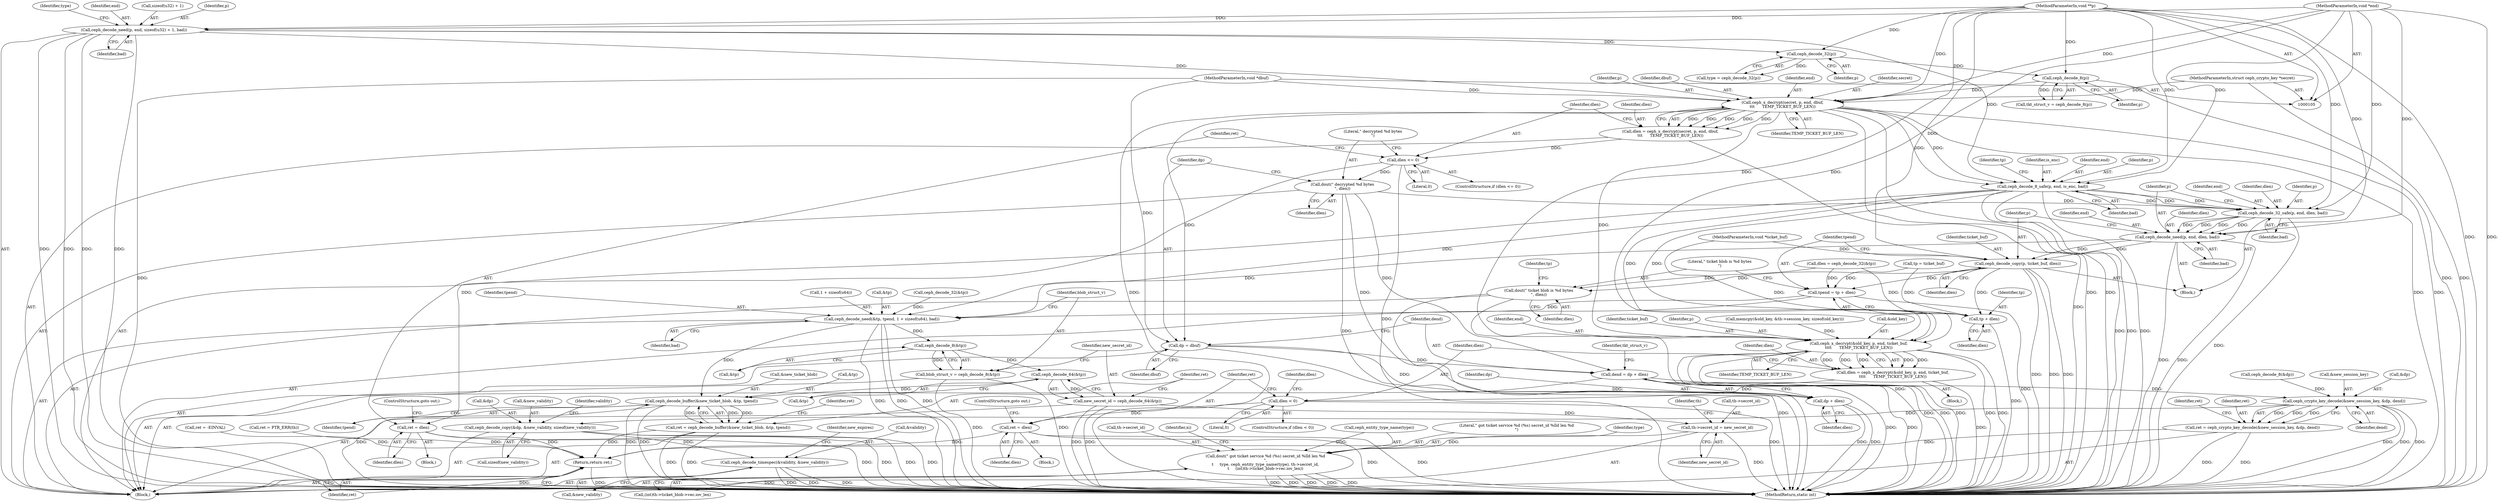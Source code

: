 digraph "1_linux_c27a3e4d667fdcad3db7b104f75659478e0c68d8_2@API" {
"1000180" [label="(Call,ceph_x_decrypt(secret, p, end, dbuf,\n\t\t\t      TEMP_TICKET_BUF_LEN))"];
"1000107" [label="(MethodParameterIn,struct ceph_crypto_key *secret)"];
"1000157" [label="(Call,ceph_decode_8(p))"];
"1000148" [label="(Call,ceph_decode_32(p))"];
"1000138" [label="(Call,ceph_decode_need(p, end, sizeof(u32) + 1, bad))"];
"1000108" [label="(MethodParameterIn,void **p)"];
"1000109" [label="(MethodParameterIn,void *end)"];
"1000110" [label="(MethodParameterIn,void *dbuf)"];
"1000178" [label="(Call,dlen = ceph_x_decrypt(secret, p, end, dbuf,\n\t\t\t      TEMP_TICKET_BUF_LEN))"];
"1000187" [label="(Call,dlen <= 0)"];
"1000191" [label="(Call,ret = dlen)"];
"1000426" [label="(Return,return ret;)"];
"1000195" [label="(Call,dout(\" decrypted %d bytes\n\", dlen))"];
"1000201" [label="(Call,dend = dp + dlen)"];
"1000227" [label="(Call,ceph_crypto_key_decode(&new_session_key, &dp, dend))"];
"1000225" [label="(Call,ret = ceph_crypto_key_decode(&new_session_key, &dp, dend))"];
"1000236" [label="(Call,ceph_decode_copy(&dp, &new_validity, sizeof(new_validity)))"];
"1000243" [label="(Call,ceph_decode_timespec(&validity, &new_validity))"];
"1000203" [label="(Call,dp + dlen)"];
"1000306" [label="(Call,ceph_decode_32_safe(p, end, dlen, bad))"];
"1000311" [label="(Call,ceph_decode_need(p, end, dlen, bad))"];
"1000316" [label="(Call,ceph_decode_copy(p, ticket_buf, dlen))"];
"1000320" [label="(Call,tpend = tp + dlen)"];
"1000328" [label="(Call,ceph_decode_need(&tp, tpend, 1 + sizeof(u64), bad))"];
"1000339" [label="(Call,ceph_decode_8(&tp))"];
"1000337" [label="(Call,blob_struct_v = ceph_decode_8(&tp))"];
"1000344" [label="(Call,ceph_decode_64(&tp))"];
"1000342" [label="(Call,new_secret_id = ceph_decode_64(&tp))"];
"1000386" [label="(Call,th->secret_id = new_secret_id)"];
"1000401" [label="(Call,dout(\" got ticket service %d (%s) secret_id %lld len %d\n\",\n\t     type, ceph_entity_type_name(type), th->secret_id,\n\t     (int)th->ticket_blob->vec.iov_len))"];
"1000349" [label="(Call,ceph_decode_buffer(&new_ticket_blob, &tp, tpend))"];
"1000347" [label="(Call,ret = ceph_decode_buffer(&new_ticket_blob, &tp, tpend))"];
"1000322" [label="(Call,tp + dlen)"];
"1000325" [label="(Call,dout(\" ticket blob is %d bytes\n\", dlen))"];
"1000198" [label="(Call,dp = dbuf)"];
"1000268" [label="(Call,ceph_decode_8_safe(p, end, is_enc, bad))"];
"1000283" [label="(Call,ceph_x_decrypt(&old_key, p, end, ticket_buf,\n\t\t\t\t      TEMP_TICKET_BUF_LEN))"];
"1000281" [label="(Call,dlen = ceph_x_decrypt(&old_key, p, end, ticket_buf,\n\t\t\t\t      TEMP_TICKET_BUF_LEN))"];
"1000291" [label="(Call,dlen < 0)"];
"1000295" [label="(Call,ret = dlen)"];
"1000108" [label="(MethodParameterIn,void **p)"];
"1000249" [label="(Identifier,new_expires)"];
"1000189" [label="(Literal,0)"];
"1000326" [label="(Literal,\" ticket blob is %d bytes\n\")"];
"1000109" [label="(MethodParameterIn,void *end)"];
"1000274" [label="(Identifier,tp)"];
"1000401" [label="(Call,dout(\" got ticket service %d (%s) secret_id %lld len %d\n\",\n\t     type, ceph_entity_type_name(type), th->secret_id,\n\t     (int)th->ticket_blob->vec.iov_len))"];
"1000308" [label="(Identifier,end)"];
"1000199" [label="(Identifier,dp)"];
"1000243" [label="(Call,ceph_decode_timespec(&validity, &new_validity))"];
"1000340" [label="(Call,&tp)"];
"1000197" [label="(Identifier,dlen)"];
"1000288" [label="(Identifier,ticket_buf)"];
"1000298" [label="(ControlStructure,goto out;)"];
"1000295" [label="(Call,ret = dlen)"];
"1000402" [label="(Literal,\" got ticket service %d (%s) secret_id %lld len %d\n\")"];
"1000180" [label="(Call,ceph_x_decrypt(secret, p, end, dbuf,\n\t\t\t      TEMP_TICKET_BUF_LEN))"];
"1000286" [label="(Identifier,p)"];
"1000293" [label="(Literal,0)"];
"1000207" [label="(Identifier,tkt_struct_v)"];
"1000230" [label="(Call,&dp)"];
"1000191" [label="(Call,ret = dlen)"];
"1000187" [label="(Call,dlen <= 0)"];
"1000345" [label="(Call,&tp)"];
"1000352" [label="(Call,&tp)"];
"1000158" [label="(Identifier,p)"];
"1000313" [label="(Identifier,end)"];
"1000336" [label="(Identifier,bad)"];
"1000403" [label="(Identifier,type)"];
"1000271" [label="(Identifier,is_enc)"];
"1000330" [label="(Identifier,tp)"];
"1000139" [label="(Identifier,p)"];
"1000309" [label="(Identifier,dlen)"];
"1000314" [label="(Identifier,dlen)"];
"1000188" [label="(Identifier,dlen)"];
"1000290" [label="(ControlStructure,if (dlen < 0))"];
"1000226" [label="(Identifier,ret)"];
"1000307" [label="(Identifier,p)"];
"1000204" [label="(Identifier,dp)"];
"1000182" [label="(Identifier,p)"];
"1000179" [label="(Identifier,dlen)"];
"1000232" [label="(Identifier,dend)"];
"1000356" [label="(Identifier,ret)"];
"1000297" [label="(Identifier,dlen)"];
"1000205" [label="(Identifier,dlen)"];
"1000354" [label="(Identifier,tpend)"];
"1000311" [label="(Call,ceph_decode_need(p, end, dlen, bad))"];
"1000236" [label="(Call,ceph_decode_copy(&dp, &new_validity, sizeof(new_validity)))"];
"1000178" [label="(Call,dlen = ceph_x_decrypt(secret, p, end, dbuf,\n\t\t\t      TEMP_TICKET_BUF_LEN))"];
"1000319" [label="(Identifier,dlen)"];
"1000323" [label="(Identifier,tp)"];
"1000173" [label="(Call,ret = PTR_ERR(th))"];
"1000147" [label="(Identifier,type)"];
"1000322" [label="(Call,tp + dlen)"];
"1000434" [label="(MethodReturn,static int)"];
"1000112" [label="(Block,)"];
"1000227" [label="(Call,ceph_crypto_key_decode(&new_session_key, &dp, dend))"];
"1000200" [label="(Identifier,dbuf)"];
"1000349" [label="(Call,ceph_decode_buffer(&new_ticket_blob, &tp, tpend))"];
"1000216" [label="(Call,memcpy(&old_key, &th->session_key, sizeof(old_key)))"];
"1000246" [label="(Call,&new_validity)"];
"1000344" [label="(Call,ceph_decode_64(&tp))"];
"1000201" [label="(Call,dend = dp + dlen)"];
"1000234" [label="(Identifier,ret)"];
"1000329" [label="(Call,&tp)"];
"1000393" [label="(Identifier,th)"];
"1000386" [label="(Call,th->secret_id = new_secret_id)"];
"1000140" [label="(Identifier,end)"];
"1000292" [label="(Identifier,dlen)"];
"1000324" [label="(Identifier,dlen)"];
"1000268" [label="(Call,ceph_decode_8_safe(p, end, is_enc, bad))"];
"1000184" [label="(Identifier,dbuf)"];
"1000312" [label="(Identifier,p)"];
"1000244" [label="(Call,&validity)"];
"1000315" [label="(Identifier,bad)"];
"1000299" [label="(Call,dlen = ceph_decode_32(&tp))"];
"1000237" [label="(Call,&dp)"];
"1000332" [label="(Call,1 + sizeof(u64))"];
"1000110" [label="(MethodParameterIn,void *dbuf)"];
"1000325" [label="(Call,dout(\" ticket blob is %d bytes\n\", dlen))"];
"1000270" [label="(Identifier,end)"];
"1000426" [label="(Return,return ret;)"];
"1000141" [label="(Call,sizeof(u32) + 1)"];
"1000193" [label="(Identifier,dlen)"];
"1000328" [label="(Call,ceph_decode_need(&tp, tpend, 1 + sizeof(u64), bad))"];
"1000300" [label="(Identifier,dlen)"];
"1000387" [label="(Call,th->secret_id)"];
"1000190" [label="(Block,)"];
"1000186" [label="(ControlStructure,if (dlen <= 0))"];
"1000208" [label="(Call,ceph_decode_8(&dp))"];
"1000342" [label="(Call,new_secret_id = ceph_decode_64(&tp))"];
"1000320" [label="(Call,tpend = tp + dlen)"];
"1000406" [label="(Call,th->secret_id)"];
"1000272" [label="(Identifier,bad)"];
"1000241" [label="(Call,sizeof(new_validity))"];
"1000294" [label="(Block,)"];
"1000198" [label="(Call,dp = dbuf)"];
"1000239" [label="(Call,&new_validity)"];
"1000192" [label="(Identifier,ret)"];
"1000183" [label="(Identifier,end)"];
"1000195" [label="(Call,dout(\" decrypted %d bytes\n\", dlen))"];
"1000310" [label="(Identifier,bad)"];
"1000348" [label="(Identifier,ret)"];
"1000317" [label="(Identifier,p)"];
"1000107" [label="(MethodParameterIn,struct ceph_crypto_key *secret)"];
"1000185" [label="(Identifier,TEMP_TICKET_BUF_LEN)"];
"1000203" [label="(Call,dp + dlen)"];
"1000296" [label="(Identifier,ret)"];
"1000316" [label="(Call,ceph_decode_copy(p, ticket_buf, dlen))"];
"1000155" [label="(Call,tkt_struct_v = ceph_decode_8(p))"];
"1000202" [label="(Identifier,dend)"];
"1000429" [label="(Call,ret = -EINVAL)"];
"1000338" [label="(Identifier,blob_struct_v)"];
"1000146" [label="(Call,type = ceph_decode_32(p))"];
"1000305" [label="(Block,)"];
"1000420" [label="(Identifier,xi)"];
"1000327" [label="(Identifier,dlen)"];
"1000343" [label="(Identifier,new_secret_id)"];
"1000111" [label="(MethodParameterIn,void *ticket_buf)"];
"1000283" [label="(Call,ceph_x_decrypt(&old_key, p, end, ticket_buf,\n\t\t\t\t      TEMP_TICKET_BUF_LEN))"];
"1000138" [label="(Call,ceph_decode_need(p, end, sizeof(u32) + 1, bad))"];
"1000145" [label="(Identifier,bad)"];
"1000291" [label="(Call,dlen < 0)"];
"1000157" [label="(Call,ceph_decode_8(p))"];
"1000347" [label="(Call,ret = ceph_decode_buffer(&new_ticket_blob, &tp, tpend))"];
"1000278" [label="(Block,)"];
"1000194" [label="(ControlStructure,goto out;)"];
"1000196" [label="(Literal,\" decrypted %d bytes\n\")"];
"1000225" [label="(Call,ret = ceph_crypto_key_decode(&new_session_key, &dp, dend))"];
"1000284" [label="(Call,&old_key)"];
"1000427" [label="(Identifier,ret)"];
"1000301" [label="(Call,ceph_decode_32(&tp))"];
"1000318" [label="(Identifier,ticket_buf)"];
"1000281" [label="(Call,dlen = ceph_x_decrypt(&old_key, p, end, ticket_buf,\n\t\t\t\t      TEMP_TICKET_BUF_LEN))"];
"1000390" [label="(Identifier,new_secret_id)"];
"1000306" [label="(Call,ceph_decode_32_safe(p, end, dlen, bad))"];
"1000269" [label="(Identifier,p)"];
"1000282" [label="(Identifier,dlen)"];
"1000149" [label="(Identifier,p)"];
"1000287" [label="(Identifier,end)"];
"1000339" [label="(Call,ceph_decode_8(&tp))"];
"1000350" [label="(Call,&new_ticket_blob)"];
"1000228" [label="(Call,&new_session_key)"];
"1000273" [label="(Call,tp = ticket_buf)"];
"1000289" [label="(Identifier,TEMP_TICKET_BUF_LEN)"];
"1000337" [label="(Call,blob_struct_v = ceph_decode_8(&tp))"];
"1000181" [label="(Identifier,secret)"];
"1000321" [label="(Identifier,tpend)"];
"1000404" [label="(Call,ceph_entity_type_name(type))"];
"1000245" [label="(Identifier,validity)"];
"1000148" [label="(Call,ceph_decode_32(p))"];
"1000331" [label="(Identifier,tpend)"];
"1000409" [label="(Call,(int)th->ticket_blob->vec.iov_len)"];
"1000180" -> "1000178"  [label="AST: "];
"1000180" -> "1000185"  [label="CFG: "];
"1000181" -> "1000180"  [label="AST: "];
"1000182" -> "1000180"  [label="AST: "];
"1000183" -> "1000180"  [label="AST: "];
"1000184" -> "1000180"  [label="AST: "];
"1000185" -> "1000180"  [label="AST: "];
"1000178" -> "1000180"  [label="CFG: "];
"1000180" -> "1000434"  [label="DDG: "];
"1000180" -> "1000434"  [label="DDG: "];
"1000180" -> "1000434"  [label="DDG: "];
"1000180" -> "1000434"  [label="DDG: "];
"1000180" -> "1000434"  [label="DDG: "];
"1000180" -> "1000178"  [label="DDG: "];
"1000180" -> "1000178"  [label="DDG: "];
"1000180" -> "1000178"  [label="DDG: "];
"1000180" -> "1000178"  [label="DDG: "];
"1000180" -> "1000178"  [label="DDG: "];
"1000107" -> "1000180"  [label="DDG: "];
"1000157" -> "1000180"  [label="DDG: "];
"1000108" -> "1000180"  [label="DDG: "];
"1000138" -> "1000180"  [label="DDG: "];
"1000109" -> "1000180"  [label="DDG: "];
"1000110" -> "1000180"  [label="DDG: "];
"1000180" -> "1000198"  [label="DDG: "];
"1000180" -> "1000268"  [label="DDG: "];
"1000180" -> "1000268"  [label="DDG: "];
"1000180" -> "1000283"  [label="DDG: "];
"1000107" -> "1000105"  [label="AST: "];
"1000107" -> "1000434"  [label="DDG: "];
"1000157" -> "1000155"  [label="AST: "];
"1000157" -> "1000158"  [label="CFG: "];
"1000158" -> "1000157"  [label="AST: "];
"1000155" -> "1000157"  [label="CFG: "];
"1000157" -> "1000434"  [label="DDG: "];
"1000157" -> "1000155"  [label="DDG: "];
"1000148" -> "1000157"  [label="DDG: "];
"1000108" -> "1000157"  [label="DDG: "];
"1000148" -> "1000146"  [label="AST: "];
"1000148" -> "1000149"  [label="CFG: "];
"1000149" -> "1000148"  [label="AST: "];
"1000146" -> "1000148"  [label="CFG: "];
"1000148" -> "1000146"  [label="DDG: "];
"1000138" -> "1000148"  [label="DDG: "];
"1000108" -> "1000148"  [label="DDG: "];
"1000138" -> "1000112"  [label="AST: "];
"1000138" -> "1000145"  [label="CFG: "];
"1000139" -> "1000138"  [label="AST: "];
"1000140" -> "1000138"  [label="AST: "];
"1000141" -> "1000138"  [label="AST: "];
"1000145" -> "1000138"  [label="AST: "];
"1000147" -> "1000138"  [label="CFG: "];
"1000138" -> "1000434"  [label="DDG: "];
"1000138" -> "1000434"  [label="DDG: "];
"1000138" -> "1000434"  [label="DDG: "];
"1000138" -> "1000434"  [label="DDG: "];
"1000108" -> "1000138"  [label="DDG: "];
"1000109" -> "1000138"  [label="DDG: "];
"1000138" -> "1000268"  [label="DDG: "];
"1000108" -> "1000105"  [label="AST: "];
"1000108" -> "1000434"  [label="DDG: "];
"1000108" -> "1000268"  [label="DDG: "];
"1000108" -> "1000283"  [label="DDG: "];
"1000108" -> "1000306"  [label="DDG: "];
"1000108" -> "1000311"  [label="DDG: "];
"1000108" -> "1000316"  [label="DDG: "];
"1000109" -> "1000105"  [label="AST: "];
"1000109" -> "1000434"  [label="DDG: "];
"1000109" -> "1000268"  [label="DDG: "];
"1000109" -> "1000283"  [label="DDG: "];
"1000109" -> "1000306"  [label="DDG: "];
"1000109" -> "1000311"  [label="DDG: "];
"1000110" -> "1000105"  [label="AST: "];
"1000110" -> "1000434"  [label="DDG: "];
"1000110" -> "1000198"  [label="DDG: "];
"1000178" -> "1000112"  [label="AST: "];
"1000179" -> "1000178"  [label="AST: "];
"1000188" -> "1000178"  [label="CFG: "];
"1000178" -> "1000434"  [label="DDG: "];
"1000178" -> "1000187"  [label="DDG: "];
"1000187" -> "1000186"  [label="AST: "];
"1000187" -> "1000189"  [label="CFG: "];
"1000188" -> "1000187"  [label="AST: "];
"1000189" -> "1000187"  [label="AST: "];
"1000192" -> "1000187"  [label="CFG: "];
"1000196" -> "1000187"  [label="CFG: "];
"1000187" -> "1000434"  [label="DDG: "];
"1000187" -> "1000191"  [label="DDG: "];
"1000187" -> "1000195"  [label="DDG: "];
"1000191" -> "1000190"  [label="AST: "];
"1000191" -> "1000193"  [label="CFG: "];
"1000192" -> "1000191"  [label="AST: "];
"1000193" -> "1000191"  [label="AST: "];
"1000194" -> "1000191"  [label="CFG: "];
"1000191" -> "1000434"  [label="DDG: "];
"1000191" -> "1000434"  [label="DDG: "];
"1000191" -> "1000426"  [label="DDG: "];
"1000426" -> "1000112"  [label="AST: "];
"1000426" -> "1000427"  [label="CFG: "];
"1000427" -> "1000426"  [label="AST: "];
"1000434" -> "1000426"  [label="CFG: "];
"1000426" -> "1000434"  [label="DDG: "];
"1000427" -> "1000426"  [label="DDG: "];
"1000295" -> "1000426"  [label="DDG: "];
"1000225" -> "1000426"  [label="DDG: "];
"1000347" -> "1000426"  [label="DDG: "];
"1000429" -> "1000426"  [label="DDG: "];
"1000173" -> "1000426"  [label="DDG: "];
"1000195" -> "1000112"  [label="AST: "];
"1000195" -> "1000197"  [label="CFG: "];
"1000196" -> "1000195"  [label="AST: "];
"1000197" -> "1000195"  [label="AST: "];
"1000199" -> "1000195"  [label="CFG: "];
"1000195" -> "1000434"  [label="DDG: "];
"1000195" -> "1000201"  [label="DDG: "];
"1000195" -> "1000203"  [label="DDG: "];
"1000195" -> "1000306"  [label="DDG: "];
"1000201" -> "1000112"  [label="AST: "];
"1000201" -> "1000203"  [label="CFG: "];
"1000202" -> "1000201"  [label="AST: "];
"1000203" -> "1000201"  [label="AST: "];
"1000207" -> "1000201"  [label="CFG: "];
"1000201" -> "1000434"  [label="DDG: "];
"1000201" -> "1000434"  [label="DDG: "];
"1000198" -> "1000201"  [label="DDG: "];
"1000201" -> "1000227"  [label="DDG: "];
"1000227" -> "1000225"  [label="AST: "];
"1000227" -> "1000232"  [label="CFG: "];
"1000228" -> "1000227"  [label="AST: "];
"1000230" -> "1000227"  [label="AST: "];
"1000232" -> "1000227"  [label="AST: "];
"1000225" -> "1000227"  [label="CFG: "];
"1000227" -> "1000434"  [label="DDG: "];
"1000227" -> "1000434"  [label="DDG: "];
"1000227" -> "1000434"  [label="DDG: "];
"1000227" -> "1000225"  [label="DDG: "];
"1000227" -> "1000225"  [label="DDG: "];
"1000227" -> "1000225"  [label="DDG: "];
"1000208" -> "1000227"  [label="DDG: "];
"1000227" -> "1000236"  [label="DDG: "];
"1000225" -> "1000112"  [label="AST: "];
"1000226" -> "1000225"  [label="AST: "];
"1000234" -> "1000225"  [label="CFG: "];
"1000225" -> "1000434"  [label="DDG: "];
"1000225" -> "1000434"  [label="DDG: "];
"1000236" -> "1000112"  [label="AST: "];
"1000236" -> "1000241"  [label="CFG: "];
"1000237" -> "1000236"  [label="AST: "];
"1000239" -> "1000236"  [label="AST: "];
"1000241" -> "1000236"  [label="AST: "];
"1000245" -> "1000236"  [label="CFG: "];
"1000236" -> "1000434"  [label="DDG: "];
"1000236" -> "1000434"  [label="DDG: "];
"1000236" -> "1000243"  [label="DDG: "];
"1000243" -> "1000112"  [label="AST: "];
"1000243" -> "1000246"  [label="CFG: "];
"1000244" -> "1000243"  [label="AST: "];
"1000246" -> "1000243"  [label="AST: "];
"1000249" -> "1000243"  [label="CFG: "];
"1000243" -> "1000434"  [label="DDG: "];
"1000243" -> "1000434"  [label="DDG: "];
"1000243" -> "1000434"  [label="DDG: "];
"1000203" -> "1000205"  [label="CFG: "];
"1000204" -> "1000203"  [label="AST: "];
"1000205" -> "1000203"  [label="AST: "];
"1000203" -> "1000434"  [label="DDG: "];
"1000203" -> "1000434"  [label="DDG: "];
"1000198" -> "1000203"  [label="DDG: "];
"1000306" -> "1000305"  [label="AST: "];
"1000306" -> "1000310"  [label="CFG: "];
"1000307" -> "1000306"  [label="AST: "];
"1000308" -> "1000306"  [label="AST: "];
"1000309" -> "1000306"  [label="AST: "];
"1000310" -> "1000306"  [label="AST: "];
"1000312" -> "1000306"  [label="CFG: "];
"1000306" -> "1000434"  [label="DDG: "];
"1000268" -> "1000306"  [label="DDG: "];
"1000268" -> "1000306"  [label="DDG: "];
"1000268" -> "1000306"  [label="DDG: "];
"1000306" -> "1000311"  [label="DDG: "];
"1000306" -> "1000311"  [label="DDG: "];
"1000306" -> "1000311"  [label="DDG: "];
"1000306" -> "1000311"  [label="DDG: "];
"1000311" -> "1000305"  [label="AST: "];
"1000311" -> "1000315"  [label="CFG: "];
"1000312" -> "1000311"  [label="AST: "];
"1000313" -> "1000311"  [label="AST: "];
"1000314" -> "1000311"  [label="AST: "];
"1000315" -> "1000311"  [label="AST: "];
"1000317" -> "1000311"  [label="CFG: "];
"1000311" -> "1000434"  [label="DDG: "];
"1000311" -> "1000434"  [label="DDG: "];
"1000311" -> "1000316"  [label="DDG: "];
"1000311" -> "1000316"  [label="DDG: "];
"1000311" -> "1000328"  [label="DDG: "];
"1000316" -> "1000305"  [label="AST: "];
"1000316" -> "1000319"  [label="CFG: "];
"1000317" -> "1000316"  [label="AST: "];
"1000318" -> "1000316"  [label="AST: "];
"1000319" -> "1000316"  [label="AST: "];
"1000321" -> "1000316"  [label="CFG: "];
"1000316" -> "1000434"  [label="DDG: "];
"1000316" -> "1000434"  [label="DDG: "];
"1000316" -> "1000434"  [label="DDG: "];
"1000111" -> "1000316"  [label="DDG: "];
"1000316" -> "1000320"  [label="DDG: "];
"1000316" -> "1000322"  [label="DDG: "];
"1000316" -> "1000325"  [label="DDG: "];
"1000320" -> "1000112"  [label="AST: "];
"1000320" -> "1000322"  [label="CFG: "];
"1000321" -> "1000320"  [label="AST: "];
"1000322" -> "1000320"  [label="AST: "];
"1000326" -> "1000320"  [label="CFG: "];
"1000320" -> "1000434"  [label="DDG: "];
"1000273" -> "1000320"  [label="DDG: "];
"1000299" -> "1000320"  [label="DDG: "];
"1000320" -> "1000328"  [label="DDG: "];
"1000328" -> "1000112"  [label="AST: "];
"1000328" -> "1000336"  [label="CFG: "];
"1000329" -> "1000328"  [label="AST: "];
"1000331" -> "1000328"  [label="AST: "];
"1000332" -> "1000328"  [label="AST: "];
"1000336" -> "1000328"  [label="AST: "];
"1000338" -> "1000328"  [label="CFG: "];
"1000328" -> "1000434"  [label="DDG: "];
"1000328" -> "1000434"  [label="DDG: "];
"1000328" -> "1000434"  [label="DDG: "];
"1000301" -> "1000328"  [label="DDG: "];
"1000268" -> "1000328"  [label="DDG: "];
"1000328" -> "1000339"  [label="DDG: "];
"1000328" -> "1000349"  [label="DDG: "];
"1000339" -> "1000337"  [label="AST: "];
"1000339" -> "1000340"  [label="CFG: "];
"1000340" -> "1000339"  [label="AST: "];
"1000337" -> "1000339"  [label="CFG: "];
"1000339" -> "1000337"  [label="DDG: "];
"1000339" -> "1000344"  [label="DDG: "];
"1000337" -> "1000112"  [label="AST: "];
"1000338" -> "1000337"  [label="AST: "];
"1000343" -> "1000337"  [label="CFG: "];
"1000337" -> "1000434"  [label="DDG: "];
"1000337" -> "1000434"  [label="DDG: "];
"1000344" -> "1000342"  [label="AST: "];
"1000344" -> "1000345"  [label="CFG: "];
"1000345" -> "1000344"  [label="AST: "];
"1000342" -> "1000344"  [label="CFG: "];
"1000344" -> "1000342"  [label="DDG: "];
"1000344" -> "1000349"  [label="DDG: "];
"1000342" -> "1000112"  [label="AST: "];
"1000343" -> "1000342"  [label="AST: "];
"1000348" -> "1000342"  [label="CFG: "];
"1000342" -> "1000434"  [label="DDG: "];
"1000342" -> "1000434"  [label="DDG: "];
"1000342" -> "1000386"  [label="DDG: "];
"1000386" -> "1000112"  [label="AST: "];
"1000386" -> "1000390"  [label="CFG: "];
"1000387" -> "1000386"  [label="AST: "];
"1000390" -> "1000386"  [label="AST: "];
"1000393" -> "1000386"  [label="CFG: "];
"1000386" -> "1000434"  [label="DDG: "];
"1000386" -> "1000401"  [label="DDG: "];
"1000401" -> "1000112"  [label="AST: "];
"1000401" -> "1000409"  [label="CFG: "];
"1000402" -> "1000401"  [label="AST: "];
"1000403" -> "1000401"  [label="AST: "];
"1000404" -> "1000401"  [label="AST: "];
"1000406" -> "1000401"  [label="AST: "];
"1000409" -> "1000401"  [label="AST: "];
"1000420" -> "1000401"  [label="CFG: "];
"1000401" -> "1000434"  [label="DDG: "];
"1000401" -> "1000434"  [label="DDG: "];
"1000401" -> "1000434"  [label="DDG: "];
"1000401" -> "1000434"  [label="DDG: "];
"1000401" -> "1000434"  [label="DDG: "];
"1000404" -> "1000401"  [label="DDG: "];
"1000409" -> "1000401"  [label="DDG: "];
"1000349" -> "1000347"  [label="AST: "];
"1000349" -> "1000354"  [label="CFG: "];
"1000350" -> "1000349"  [label="AST: "];
"1000352" -> "1000349"  [label="AST: "];
"1000354" -> "1000349"  [label="AST: "];
"1000347" -> "1000349"  [label="CFG: "];
"1000349" -> "1000434"  [label="DDG: "];
"1000349" -> "1000434"  [label="DDG: "];
"1000349" -> "1000434"  [label="DDG: "];
"1000349" -> "1000347"  [label="DDG: "];
"1000349" -> "1000347"  [label="DDG: "];
"1000349" -> "1000347"  [label="DDG: "];
"1000347" -> "1000112"  [label="AST: "];
"1000348" -> "1000347"  [label="AST: "];
"1000356" -> "1000347"  [label="CFG: "];
"1000347" -> "1000434"  [label="DDG: "];
"1000347" -> "1000434"  [label="DDG: "];
"1000322" -> "1000324"  [label="CFG: "];
"1000323" -> "1000322"  [label="AST: "];
"1000324" -> "1000322"  [label="AST: "];
"1000322" -> "1000434"  [label="DDG: "];
"1000273" -> "1000322"  [label="DDG: "];
"1000299" -> "1000322"  [label="DDG: "];
"1000325" -> "1000112"  [label="AST: "];
"1000325" -> "1000327"  [label="CFG: "];
"1000326" -> "1000325"  [label="AST: "];
"1000327" -> "1000325"  [label="AST: "];
"1000330" -> "1000325"  [label="CFG: "];
"1000325" -> "1000434"  [label="DDG: "];
"1000325" -> "1000434"  [label="DDG: "];
"1000299" -> "1000325"  [label="DDG: "];
"1000198" -> "1000112"  [label="AST: "];
"1000198" -> "1000200"  [label="CFG: "];
"1000199" -> "1000198"  [label="AST: "];
"1000200" -> "1000198"  [label="AST: "];
"1000202" -> "1000198"  [label="CFG: "];
"1000198" -> "1000434"  [label="DDG: "];
"1000268" -> "1000112"  [label="AST: "];
"1000268" -> "1000272"  [label="CFG: "];
"1000269" -> "1000268"  [label="AST: "];
"1000270" -> "1000268"  [label="AST: "];
"1000271" -> "1000268"  [label="AST: "];
"1000272" -> "1000268"  [label="AST: "];
"1000274" -> "1000268"  [label="CFG: "];
"1000268" -> "1000434"  [label="DDG: "];
"1000268" -> "1000434"  [label="DDG: "];
"1000268" -> "1000434"  [label="DDG: "];
"1000268" -> "1000283"  [label="DDG: "];
"1000268" -> "1000283"  [label="DDG: "];
"1000283" -> "1000281"  [label="AST: "];
"1000283" -> "1000289"  [label="CFG: "];
"1000284" -> "1000283"  [label="AST: "];
"1000286" -> "1000283"  [label="AST: "];
"1000287" -> "1000283"  [label="AST: "];
"1000288" -> "1000283"  [label="AST: "];
"1000289" -> "1000283"  [label="AST: "];
"1000281" -> "1000283"  [label="CFG: "];
"1000283" -> "1000434"  [label="DDG: "];
"1000283" -> "1000434"  [label="DDG: "];
"1000283" -> "1000434"  [label="DDG: "];
"1000283" -> "1000434"  [label="DDG: "];
"1000283" -> "1000434"  [label="DDG: "];
"1000283" -> "1000281"  [label="DDG: "];
"1000283" -> "1000281"  [label="DDG: "];
"1000283" -> "1000281"  [label="DDG: "];
"1000283" -> "1000281"  [label="DDG: "];
"1000283" -> "1000281"  [label="DDG: "];
"1000216" -> "1000283"  [label="DDG: "];
"1000111" -> "1000283"  [label="DDG: "];
"1000281" -> "1000278"  [label="AST: "];
"1000282" -> "1000281"  [label="AST: "];
"1000292" -> "1000281"  [label="CFG: "];
"1000281" -> "1000434"  [label="DDG: "];
"1000281" -> "1000291"  [label="DDG: "];
"1000291" -> "1000290"  [label="AST: "];
"1000291" -> "1000293"  [label="CFG: "];
"1000292" -> "1000291"  [label="AST: "];
"1000293" -> "1000291"  [label="AST: "];
"1000296" -> "1000291"  [label="CFG: "];
"1000300" -> "1000291"  [label="CFG: "];
"1000291" -> "1000434"  [label="DDG: "];
"1000291" -> "1000295"  [label="DDG: "];
"1000295" -> "1000294"  [label="AST: "];
"1000295" -> "1000297"  [label="CFG: "];
"1000296" -> "1000295"  [label="AST: "];
"1000297" -> "1000295"  [label="AST: "];
"1000298" -> "1000295"  [label="CFG: "];
"1000295" -> "1000434"  [label="DDG: "];
"1000295" -> "1000434"  [label="DDG: "];
}
